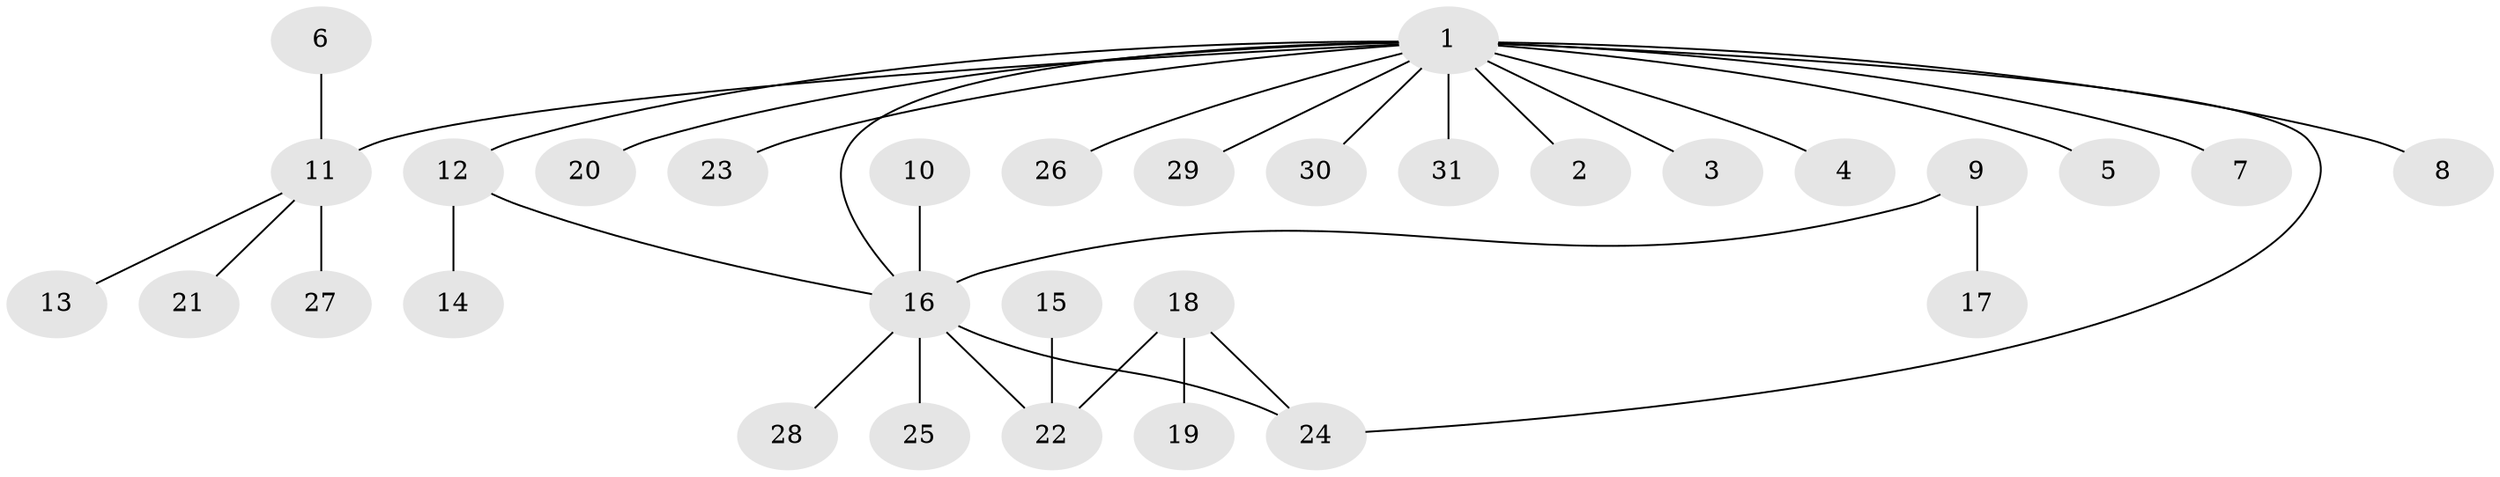 // original degree distribution, {5: 0.034482758620689655, 15: 0.017241379310344827, 1: 0.5172413793103449, 8: 0.017241379310344827, 6: 0.017241379310344827, 2: 0.29310344827586204, 4: 0.05172413793103448, 3: 0.05172413793103448}
// Generated by graph-tools (version 1.1) at 2025/25/03/09/25 03:25:56]
// undirected, 31 vertices, 33 edges
graph export_dot {
graph [start="1"]
  node [color=gray90,style=filled];
  1;
  2;
  3;
  4;
  5;
  6;
  7;
  8;
  9;
  10;
  11;
  12;
  13;
  14;
  15;
  16;
  17;
  18;
  19;
  20;
  21;
  22;
  23;
  24;
  25;
  26;
  27;
  28;
  29;
  30;
  31;
  1 -- 2 [weight=1.0];
  1 -- 3 [weight=1.0];
  1 -- 4 [weight=1.0];
  1 -- 5 [weight=1.0];
  1 -- 7 [weight=1.0];
  1 -- 8 [weight=1.0];
  1 -- 11 [weight=1.0];
  1 -- 12 [weight=1.0];
  1 -- 16 [weight=1.0];
  1 -- 20 [weight=1.0];
  1 -- 23 [weight=1.0];
  1 -- 24 [weight=1.0];
  1 -- 26 [weight=1.0];
  1 -- 29 [weight=1.0];
  1 -- 30 [weight=1.0];
  1 -- 31 [weight=2.0];
  6 -- 11 [weight=1.0];
  9 -- 16 [weight=1.0];
  9 -- 17 [weight=1.0];
  10 -- 16 [weight=1.0];
  11 -- 13 [weight=1.0];
  11 -- 21 [weight=1.0];
  11 -- 27 [weight=2.0];
  12 -- 14 [weight=1.0];
  12 -- 16 [weight=1.0];
  15 -- 22 [weight=1.0];
  16 -- 22 [weight=1.0];
  16 -- 24 [weight=1.0];
  16 -- 25 [weight=1.0];
  16 -- 28 [weight=1.0];
  18 -- 19 [weight=1.0];
  18 -- 22 [weight=1.0];
  18 -- 24 [weight=1.0];
}
